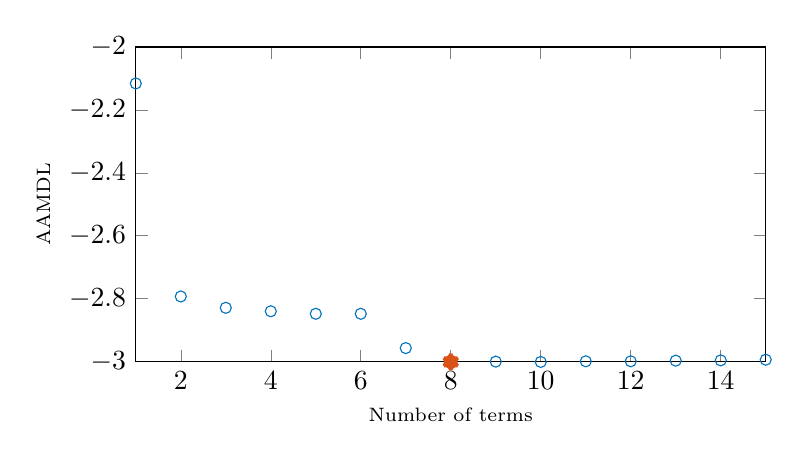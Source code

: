 % This file was created by matlab2tikz.
% Minimal pgfplots version: 1.3
%
\definecolor{mycolor1}{rgb}{0.0,0.447,0.741}%
\definecolor{mycolor2}{rgb}{0.85,0.325,0.098}%
%
\begin{tikzpicture}

\begin{axis}[%
width=8cm,
height=4cm,
at={(0cm,0cm)},
scale only axis,
xmin=1,
xmax=15,
xlabel={\scriptsize Number of terms},
ymin=-3.001,
ymax=-2,
ylabel={\scriptsize AAMDL},
legend style={legend cell align=left,align=left,draw=white!15!black}
]
\addplot [color=mycolor1,only marks,mark=o,mark options={solid},forget plot]
  table[row sep=crcr]{%
1	-2.116\\
2	-2.793\\
3	-2.829\\
4	-2.84\\
5	-2.848\\
6	-2.848\\
7	-2.957\\
8	-3.001\\
9	-3.0\\
10	-3.001\\
11	-2.999\\
12	-2.999\\
13	-2.997\\
14	-2.996\\
15	-2.994\\
};
\addplot [color=mycolor2,line width=5.0pt,only marks,mark=asterisk,mark options={solid},forget plot]
  table[row sep=crcr]{%
8	-3.001\\
};\label{tikz:point}
\end{axis}
\end{tikzpicture}%